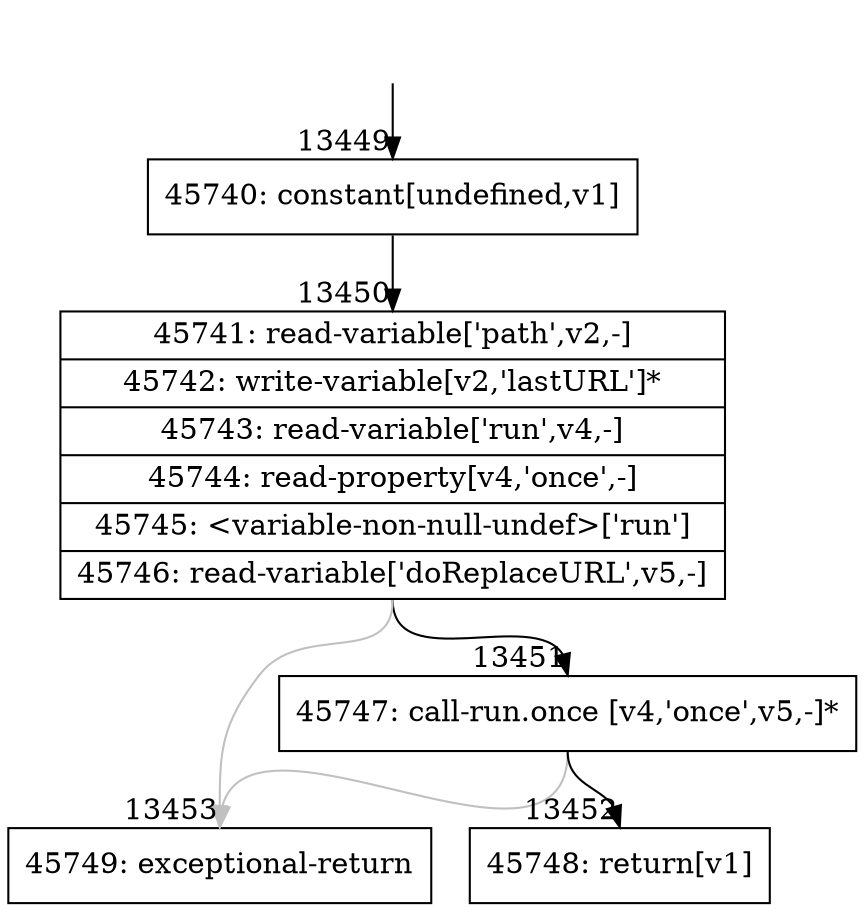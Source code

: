 digraph {
rankdir="TD"
BB_entry1114[shape=none,label=""];
BB_entry1114 -> BB13449 [tailport=s, headport=n, headlabel="    13449"]
BB13449 [shape=record label="{45740: constant[undefined,v1]}" ] 
BB13449 -> BB13450 [tailport=s, headport=n, headlabel="      13450"]
BB13450 [shape=record label="{45741: read-variable['path',v2,-]|45742: write-variable[v2,'lastURL']*|45743: read-variable['run',v4,-]|45744: read-property[v4,'once',-]|45745: \<variable-non-null-undef\>['run']|45746: read-variable['doReplaceURL',v5,-]}" ] 
BB13450 -> BB13451 [tailport=s, headport=n, headlabel="      13451"]
BB13450 -> BB13453 [tailport=s, headport=n, color=gray, headlabel="      13453"]
BB13451 [shape=record label="{45747: call-run.once [v4,'once',v5,-]*}" ] 
BB13451 -> BB13452 [tailport=s, headport=n, headlabel="      13452"]
BB13451 -> BB13453 [tailport=s, headport=n, color=gray]
BB13452 [shape=record label="{45748: return[v1]}" ] 
BB13453 [shape=record label="{45749: exceptional-return}" ] 
//#$~ 25131
}
